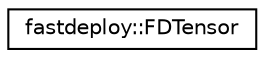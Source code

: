 digraph "Graphical Class Hierarchy"
{
  edge [fontname="Helvetica",fontsize="10",labelfontname="Helvetica",labelfontsize="10"];
  node [fontname="Helvetica",fontsize="10",shape=record];
  rankdir="LR";
  Node1 [label="fastdeploy::FDTensor",height=0.2,width=0.4,color="black", fillcolor="white", style="filled",URL="$structfastdeploy_1_1FDTensor.html",tooltip="FDTensor object used to represend data matrix. "];
}
